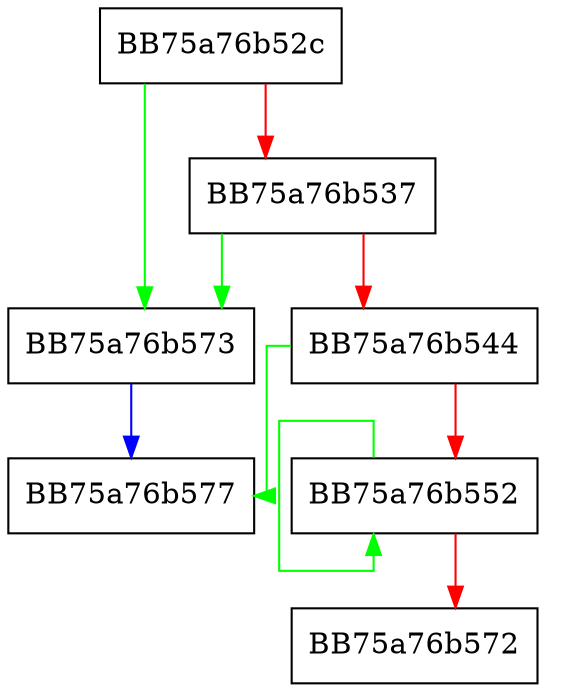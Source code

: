 digraph sqlite3BtreeRowCountEst {
  node [shape="box"];
  graph [splines=ortho];
  BB75a76b52c -> BB75a76b573 [color="green"];
  BB75a76b52c -> BB75a76b537 [color="red"];
  BB75a76b537 -> BB75a76b573 [color="green"];
  BB75a76b537 -> BB75a76b544 [color="red"];
  BB75a76b544 -> BB75a76b577 [color="green"];
  BB75a76b544 -> BB75a76b552 [color="red"];
  BB75a76b552 -> BB75a76b552 [color="green"];
  BB75a76b552 -> BB75a76b572 [color="red"];
  BB75a76b573 -> BB75a76b577 [color="blue"];
}